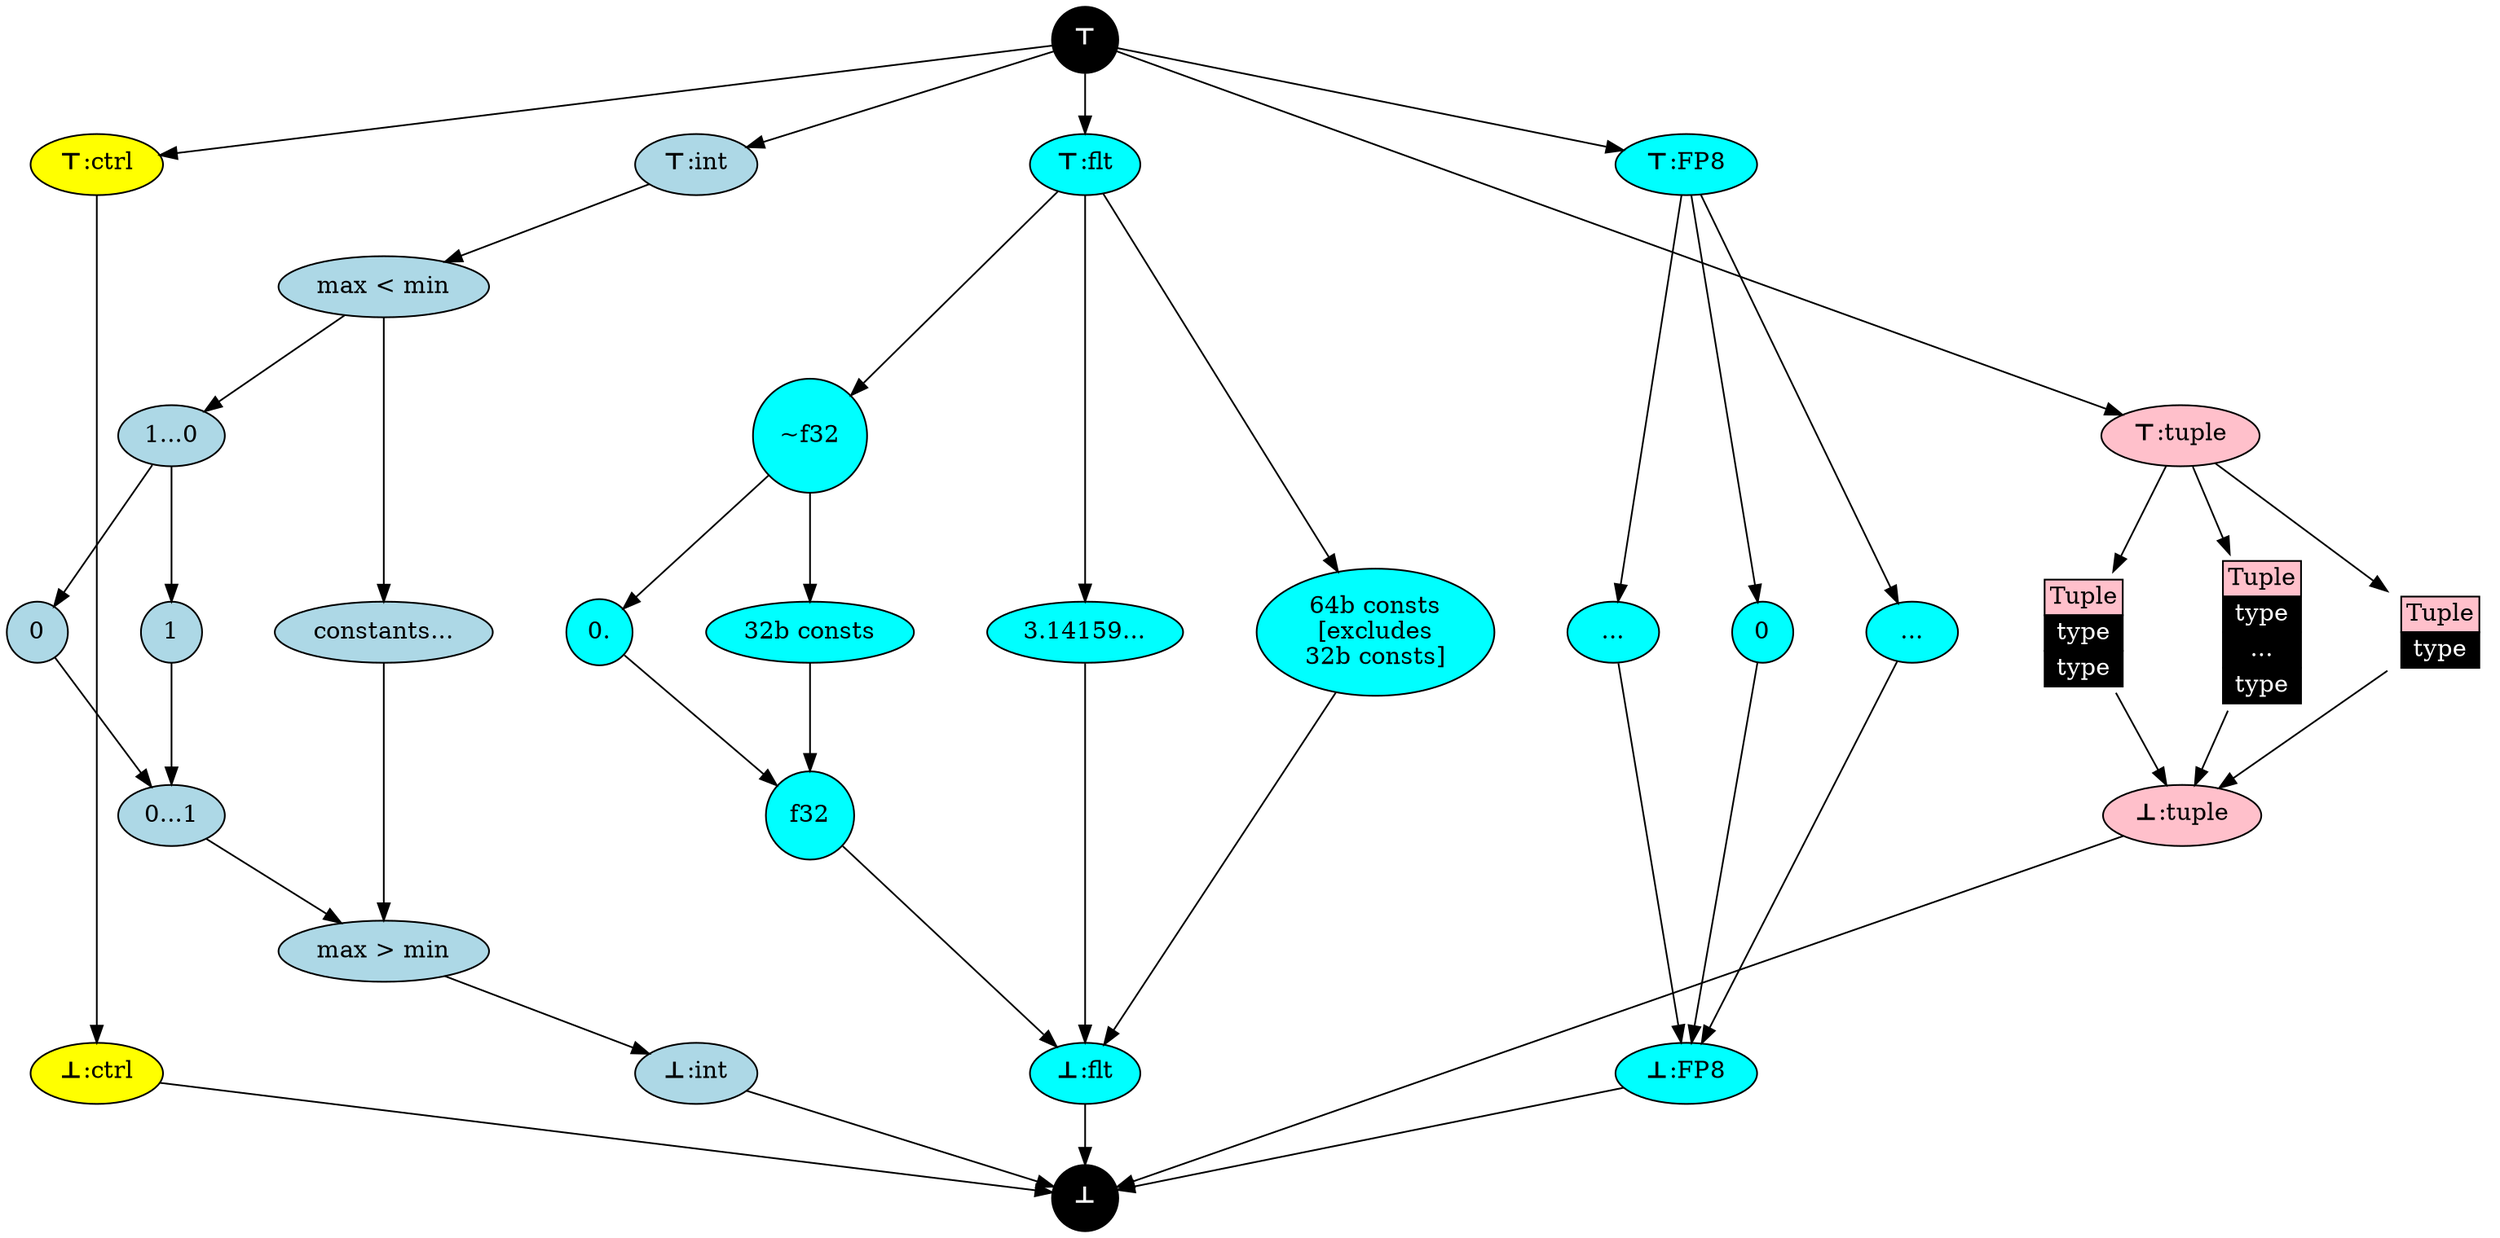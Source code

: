 digraph Lattice {
    compound = true;
    // Define nodes
    splines=false;
    node [shape=circle, style=filled];
    nodesep=0.6;

    TOP [label=<<B>⊤</B >>, fillcolor=black, fontcolor=white];
    BOT [label=<<B>⊥</B>>, fillcolor=black, fontcolor=white];

    // ----------------------
    // Control
    XCTRL [label=<<B>⊤</B >:ctrl>, fillcolor=yellow, shape=oval];
    CTRL  [label=<<B>⊥</B>:ctrl>, fillcolor=yellow, shape=oval];

    TOP   -> XCTRL;
    XCTRL -> CTRL;
    CTRL  -> BOT;

    // ----------------------
    // Integers
    INT_TOP [label=<<B>⊤</B >:int>, fillcolor=lightblue, shape=oval];
    INT_BOT [label=<<B>⊥</B>:int>, fillcolor=lightblue, shape=oval];

    INT_HI    [label="max < min" , fillcolor=lightblue, shape=oval];
    INT_XBOOL [label="1...0", fillcolor=lightblue, shape=oval];
    INT_CON   [label="constants...", fillcolor=lightblue, shape=oval];
    INT_CON0  [label="0", fillcolor=lightblue];
    INT_CON1  [label="1", fillcolor=lightblue];
    INT_BOOL  [label="0...1", fillcolor=lightblue,shape=oval];
    INT_LO    [label="max > min" , fillcolor=lightblue, shape=oval];

    TOP        -> INT_TOP;
    INT_TOP    -> INT_HI;
    INT_HI     -> INT_XBOOL;
    INT_XBOOL  -> INT_CON0;
    INT_XBOOL  -> INT_CON1;
    INT_HI     -> INT_CON;
    INT_CON0   -> INT_BOOL;
    INT_CON1   -> INT_BOOL;
    INT_BOOL   -> INT_LO;
    INT_CON    -> INT_LO;
    INT_LO     -> INT_BOT;
    INT_BOT    -> BOT;

    INT_CON0 -> INT_CON1 -> INT_CON [style=invis];

    // ----------------------
    // Floats
    FLT_TOP [label=<<B>⊤</B >:flt>, fillcolor=aqua, shape=oval];
    FLT_BOT [label=<<B>⊥</B>:flt>, fillcolor=aqua, shape=oval];

    FLT_CON64  [label="64b consts\n[excludes\n32b consts]" , fillcolor=aqua, shape=oval];
    FLT_CON32  [label="32b consts", fillcolor=aqua, shape=oval];
    FLT_CONPI  [label="3.14159...", fillcolor=aqua, shape=oval];
    FLT_X32    [label="~f32", fillcolor=aqua];
    FLT_CON0   [label="0."  , fillcolor=aqua];
    FLT_32     [label="f32" , fillcolor=aqua];

    TOP       -> FLT_TOP;
    FLT_TOP   -> FLT_CON64
    FLT_TOP   -> FLT_CONPI
    FLT_CON64 -> FLT_BOT
    FLT_CONPI -> FLT_BOT
    
    FLT_TOP   -> FLT_X32;
    FLT_X32   -> FLT_CON0;
    FLT_X32   -> FLT_CON32;
    FLT_CON0  -> FLT_32;
    FLT_CON32 -> FLT_32;
    FLT_32    -> FLT_BOT
    
    FLT_BOT   -> BOT;

    FLT_CON0 -> FLT_CON32 -> FLT_CONPI -> FLT_CON64 [style=invis];

    // ----------------------
    // sub-Floats
    FL8_TOP [label=<<B>⊤</B >:FP8>, fillcolor=aqua, shape=oval];
    FL8_BOT [label=<<B>⊥</B>:FP8>, fillcolor=aqua, shape=oval];

    FL8_MINDOTS [label="...", fillcolor=aqua, shape=oval];
    FL8_ZERO    [label="0"  , fillcolor=aqua];
    FL8_MAXDOTS [label="...", fillcolor=aqua, shape=oval];

    TOP         -> FL8_TOP;
    FL8_TOP     -> FL8_MINDOTS;
    FL8_TOP     -> FL8_ZERO;
    FL8_TOP     -> FL8_MAXDOTS;
    FL8_MINDOTS -> FL8_BOT;
    FL8_ZERO    -> FL8_BOT;
    FL8_MAXDOTS -> FL8_BOT;
    FL8_BOT     -> BOT;

    FL8_MINDOTS -> FL8_ZERO -> FL8_MAXDOTS [style=invis];
    
    // ----------------------
    // Tuples

    TUPLE_TOP [label=<<B>⊤</B >:tuple>, fillcolor=pink, shape=oval];
    TUPLE_BOT [label=<<B>⊥</B>:tuple>, fillcolor=pink, shape=oval];

    TUPLE1 [shape=none, fillcolor=none, label=<
      <TABLE BORDER="0" CELLBORDER="1" CELLSPACING="0">
        <TH><TD BGCOLOR="pink">Tuple</TD></TH>
        <TR><TD BGCOLOR="black" ><FONT color="white">type</FONT></TD></TR>
      </TABLE>
    >];
    TUPLE2 [shape=none, fillcolor=none, label=<
      <TABLE BORDER="0" CELLBORDER="1" CELLSPACING="0">
        <TH><TD BGCOLOR="pink">Tuple</TD></TH>
        <TR><TD BGCOLOR="black" ><FONT color="white">type</FONT></TD></TR>
        <TR><TD BGCOLOR="black" ><FONT color="white">type</FONT></TD></TR>
      </TABLE>
    >];
    TUPLEN [shape=none, fillcolor=none, label=<
      <TABLE BORDER="0" CELLBORDER="1" CELLSPACING="0">
        <TH><TD BGCOLOR="pink">Tuple</TD></TH>
        <TR><TD BGCOLOR="black" ><FONT color="white">type</FONT></TD></TR>
        <TR><TD BGCOLOR="black" ><FONT color="white">...</FONT></TD></TR>
        <TR><TD BGCOLOR="black" ><FONT color="white">type</FONT></TD></TR>
      </TABLE>
    >];


    TOP -> TUPLE_TOP;
    TUPLE_TOP -> TUPLE1;
    TUPLE_TOP -> TUPLE2;
    TUPLE_TOP -> TUPLEN;
    TUPLE1 -> TUPLE_BOT;
    TUPLE2 -> TUPLE_BOT;
    TUPLEN -> TUPLE_BOT;
    TUPLE_BOT -> BOT;
    
    // Additional customization
    {rank=same; TOP}
    {rank=same; INT_TOP; FLT_TOP; FL8_TOP; XCTRL }
    {rank=same; INT_CON; INT_CON0; INT_CON1;
                FLT_CON32; FLT_CON64;  FLT_CON0; FLT_CONPI;
                FL8_MINDOTS; FL8_ZERO; FL8_MAXDOTS;
                TUPLE1; TUPLE2; TUPLEN;
    }
    {rank=same; INT_BOT; FLT_BOT; FL8_BOT; CTRL; }
    {rank=same; BOT;}
}
